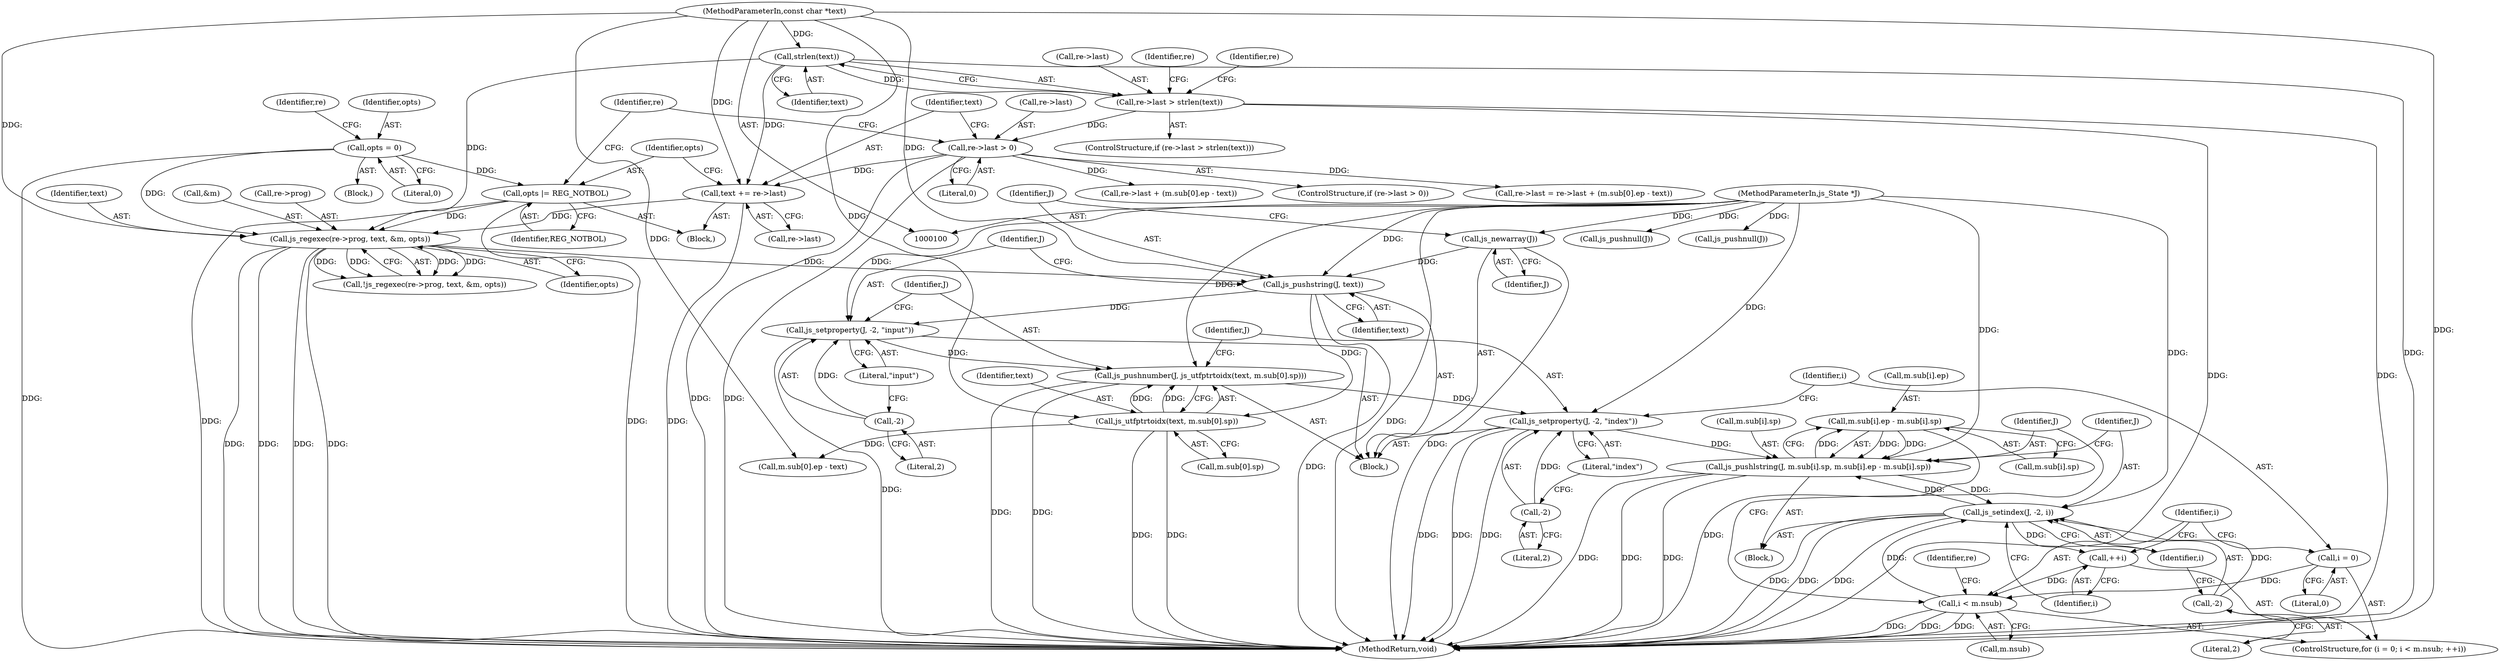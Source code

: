 digraph "1_mujs_00d4606c3baf813b7b1c176823b2729bf51002a2_0@array" {
"1000207" [label="(Call,m.sub[i].ep - m.sub[i].sp)"];
"1000198" [label="(Call,js_pushlstring(J, m.sub[i].sp, m.sub[i].ep - m.sub[i].sp))"];
"1000181" [label="(Call,js_setproperty(J, -2, \"index\"))"];
"1000170" [label="(Call,js_pushnumber(J, js_utfptrtoidx(text, m.sub[0].sp)))"];
"1000165" [label="(Call,js_setproperty(J, -2, \"input\"))"];
"1000162" [label="(Call,js_pushstring(J, text))"];
"1000160" [label="(Call,js_newarray(J))"];
"1000101" [label="(MethodParameterIn,js_State *J)"];
"1000151" [label="(Call,js_regexec(re->prog, text, &m, opts))"];
"1000141" [label="(Call,text += re->last)"];
"1000135" [label="(Call,re->last > 0)"];
"1000119" [label="(Call,re->last > strlen(text))"];
"1000123" [label="(Call,strlen(text))"];
"1000103" [label="(MethodParameterIn,const char *text)"];
"1000146" [label="(Call,opts |= REG_NOTBOL)"];
"1000108" [label="(Call,opts = 0)"];
"1000167" [label="(Call,-2)"];
"1000172" [label="(Call,js_utfptrtoidx(text, m.sub[0].sp))"];
"1000183" [label="(Call,-2)"];
"1000222" [label="(Call,js_setindex(J, -2, i))"];
"1000224" [label="(Call,-2)"];
"1000190" [label="(Call,i < m.nsub)"];
"1000187" [label="(Call,i = 0)"];
"1000195" [label="(Call,++i)"];
"1000207" [label="(Call,m.sub[i].ep - m.sub[i].sp)"];
"1000108" [label="(Call,opts = 0)"];
"1000226" [label="(Identifier,i)"];
"1000189" [label="(Literal,0)"];
"1000184" [label="(Literal,2)"];
"1000142" [label="(Identifier,text)"];
"1000109" [label="(Identifier,opts)"];
"1000101" [label="(MethodParameterIn,js_State *J)"];
"1000182" [label="(Identifier,J)"];
"1000199" [label="(Identifier,J)"];
"1000170" [label="(Call,js_pushnumber(J, js_utfptrtoidx(text, m.sub[0].sp)))"];
"1000163" [label="(Identifier,J)"];
"1000223" [label="(Identifier,J)"];
"1000151" [label="(Call,js_regexec(re->prog, text, &m, opts))"];
"1000237" [label="(Call,re->last + (m.sub[0].ep - text))"];
"1000197" [label="(Block,)"];
"1000264" [label="(MethodReturn,void)"];
"1000136" [label="(Call,re->last)"];
"1000167" [label="(Call,-2)"];
"1000120" [label="(Call,re->last)"];
"1000114" [label="(Identifier,re)"];
"1000110" [label="(Literal,0)"];
"1000166" [label="(Identifier,J)"];
"1000196" [label="(Identifier,i)"];
"1000225" [label="(Literal,2)"];
"1000119" [label="(Call,re->last > strlen(text))"];
"1000174" [label="(Call,m.sub[0].sp)"];
"1000124" [label="(Identifier,text)"];
"1000207" [label="(Call,m.sub[i].ep - m.sub[i].sp)"];
"1000141" [label="(Call,text += re->last)"];
"1000118" [label="(ControlStructure,if (re->last > strlen(text)))"];
"1000135" [label="(Call,re->last > 0)"];
"1000230" [label="(Identifier,re)"];
"1000173" [label="(Identifier,text)"];
"1000123" [label="(Call,strlen(text))"];
"1000148" [label="(Identifier,REG_NOTBOL)"];
"1000190" [label="(Call,i < m.nsub)"];
"1000191" [label="(Identifier,i)"];
"1000186" [label="(ControlStructure,for (i = 0; i < m.nsub; ++i))"];
"1000208" [label="(Call,m.sub[i].ep)"];
"1000147" [label="(Identifier,opts)"];
"1000262" [label="(Call,js_pushnull(J))"];
"1000156" [label="(Call,&m)"];
"1000131" [label="(Call,js_pushnull(J))"];
"1000150" [label="(Call,!js_regexec(re->prog, text, &m, opts))"];
"1000152" [label="(Call,re->prog)"];
"1000137" [label="(Identifier,re)"];
"1000168" [label="(Literal,2)"];
"1000241" [label="(Call,m.sub[0].ep - text)"];
"1000187" [label="(Call,i = 0)"];
"1000200" [label="(Call,m.sub[i].sp)"];
"1000159" [label="(Block,)"];
"1000128" [label="(Identifier,re)"];
"1000165" [label="(Call,js_setproperty(J, -2, \"input\"))"];
"1000224" [label="(Call,-2)"];
"1000198" [label="(Call,js_pushlstring(J, m.sub[i].sp, m.sub[i].ep - m.sub[i].sp))"];
"1000222" [label="(Call,js_setindex(J, -2, i))"];
"1000172" [label="(Call,js_utfptrtoidx(text, m.sub[0].sp))"];
"1000183" [label="(Call,-2)"];
"1000161" [label="(Identifier,J)"];
"1000158" [label="(Identifier,opts)"];
"1000195" [label="(Call,++i)"];
"1000192" [label="(Call,m.nsub)"];
"1000185" [label="(Literal,\"index\")"];
"1000181" [label="(Call,js_setproperty(J, -2, \"index\"))"];
"1000134" [label="(ControlStructure,if (re->last > 0))"];
"1000233" [label="(Call,re->last = re->last + (m.sub[0].ep - text))"];
"1000155" [label="(Identifier,text)"];
"1000171" [label="(Identifier,J)"];
"1000169" [label="(Literal,\"input\")"];
"1000164" [label="(Identifier,text)"];
"1000162" [label="(Call,js_pushstring(J, text))"];
"1000160" [label="(Call,js_newarray(J))"];
"1000103" [label="(MethodParameterIn,const char *text)"];
"1000143" [label="(Call,re->last)"];
"1000139" [label="(Literal,0)"];
"1000146" [label="(Call,opts |= REG_NOTBOL)"];
"1000104" [label="(Block,)"];
"1000215" [label="(Call,m.sub[i].sp)"];
"1000153" [label="(Identifier,re)"];
"1000140" [label="(Block,)"];
"1000188" [label="(Identifier,i)"];
"1000207" -> "1000198"  [label="AST: "];
"1000207" -> "1000215"  [label="CFG: "];
"1000208" -> "1000207"  [label="AST: "];
"1000215" -> "1000207"  [label="AST: "];
"1000198" -> "1000207"  [label="CFG: "];
"1000207" -> "1000264"  [label="DDG: "];
"1000207" -> "1000198"  [label="DDG: "];
"1000207" -> "1000198"  [label="DDG: "];
"1000198" -> "1000207"  [label="DDG: "];
"1000198" -> "1000197"  [label="AST: "];
"1000199" -> "1000198"  [label="AST: "];
"1000200" -> "1000198"  [label="AST: "];
"1000223" -> "1000198"  [label="CFG: "];
"1000198" -> "1000264"  [label="DDG: "];
"1000198" -> "1000264"  [label="DDG: "];
"1000198" -> "1000264"  [label="DDG: "];
"1000181" -> "1000198"  [label="DDG: "];
"1000222" -> "1000198"  [label="DDG: "];
"1000101" -> "1000198"  [label="DDG: "];
"1000198" -> "1000222"  [label="DDG: "];
"1000181" -> "1000159"  [label="AST: "];
"1000181" -> "1000185"  [label="CFG: "];
"1000182" -> "1000181"  [label="AST: "];
"1000183" -> "1000181"  [label="AST: "];
"1000185" -> "1000181"  [label="AST: "];
"1000188" -> "1000181"  [label="CFG: "];
"1000181" -> "1000264"  [label="DDG: "];
"1000181" -> "1000264"  [label="DDG: "];
"1000181" -> "1000264"  [label="DDG: "];
"1000170" -> "1000181"  [label="DDG: "];
"1000101" -> "1000181"  [label="DDG: "];
"1000183" -> "1000181"  [label="DDG: "];
"1000170" -> "1000159"  [label="AST: "];
"1000170" -> "1000172"  [label="CFG: "];
"1000171" -> "1000170"  [label="AST: "];
"1000172" -> "1000170"  [label="AST: "];
"1000182" -> "1000170"  [label="CFG: "];
"1000170" -> "1000264"  [label="DDG: "];
"1000170" -> "1000264"  [label="DDG: "];
"1000165" -> "1000170"  [label="DDG: "];
"1000101" -> "1000170"  [label="DDG: "];
"1000172" -> "1000170"  [label="DDG: "];
"1000172" -> "1000170"  [label="DDG: "];
"1000165" -> "1000159"  [label="AST: "];
"1000165" -> "1000169"  [label="CFG: "];
"1000166" -> "1000165"  [label="AST: "];
"1000167" -> "1000165"  [label="AST: "];
"1000169" -> "1000165"  [label="AST: "];
"1000171" -> "1000165"  [label="CFG: "];
"1000165" -> "1000264"  [label="DDG: "];
"1000162" -> "1000165"  [label="DDG: "];
"1000101" -> "1000165"  [label="DDG: "];
"1000167" -> "1000165"  [label="DDG: "];
"1000162" -> "1000159"  [label="AST: "];
"1000162" -> "1000164"  [label="CFG: "];
"1000163" -> "1000162"  [label="AST: "];
"1000164" -> "1000162"  [label="AST: "];
"1000166" -> "1000162"  [label="CFG: "];
"1000162" -> "1000264"  [label="DDG: "];
"1000160" -> "1000162"  [label="DDG: "];
"1000101" -> "1000162"  [label="DDG: "];
"1000151" -> "1000162"  [label="DDG: "];
"1000103" -> "1000162"  [label="DDG: "];
"1000162" -> "1000172"  [label="DDG: "];
"1000160" -> "1000159"  [label="AST: "];
"1000160" -> "1000161"  [label="CFG: "];
"1000161" -> "1000160"  [label="AST: "];
"1000163" -> "1000160"  [label="CFG: "];
"1000160" -> "1000264"  [label="DDG: "];
"1000101" -> "1000160"  [label="DDG: "];
"1000101" -> "1000100"  [label="AST: "];
"1000101" -> "1000264"  [label="DDG: "];
"1000101" -> "1000131"  [label="DDG: "];
"1000101" -> "1000222"  [label="DDG: "];
"1000101" -> "1000262"  [label="DDG: "];
"1000151" -> "1000150"  [label="AST: "];
"1000151" -> "1000158"  [label="CFG: "];
"1000152" -> "1000151"  [label="AST: "];
"1000155" -> "1000151"  [label="AST: "];
"1000156" -> "1000151"  [label="AST: "];
"1000158" -> "1000151"  [label="AST: "];
"1000150" -> "1000151"  [label="CFG: "];
"1000151" -> "1000264"  [label="DDG: "];
"1000151" -> "1000264"  [label="DDG: "];
"1000151" -> "1000264"  [label="DDG: "];
"1000151" -> "1000264"  [label="DDG: "];
"1000151" -> "1000150"  [label="DDG: "];
"1000151" -> "1000150"  [label="DDG: "];
"1000151" -> "1000150"  [label="DDG: "];
"1000151" -> "1000150"  [label="DDG: "];
"1000141" -> "1000151"  [label="DDG: "];
"1000123" -> "1000151"  [label="DDG: "];
"1000103" -> "1000151"  [label="DDG: "];
"1000146" -> "1000151"  [label="DDG: "];
"1000108" -> "1000151"  [label="DDG: "];
"1000141" -> "1000140"  [label="AST: "];
"1000141" -> "1000143"  [label="CFG: "];
"1000142" -> "1000141"  [label="AST: "];
"1000143" -> "1000141"  [label="AST: "];
"1000147" -> "1000141"  [label="CFG: "];
"1000141" -> "1000264"  [label="DDG: "];
"1000135" -> "1000141"  [label="DDG: "];
"1000123" -> "1000141"  [label="DDG: "];
"1000103" -> "1000141"  [label="DDG: "];
"1000135" -> "1000134"  [label="AST: "];
"1000135" -> "1000139"  [label="CFG: "];
"1000136" -> "1000135"  [label="AST: "];
"1000139" -> "1000135"  [label="AST: "];
"1000142" -> "1000135"  [label="CFG: "];
"1000153" -> "1000135"  [label="CFG: "];
"1000135" -> "1000264"  [label="DDG: "];
"1000135" -> "1000264"  [label="DDG: "];
"1000119" -> "1000135"  [label="DDG: "];
"1000135" -> "1000233"  [label="DDG: "];
"1000135" -> "1000237"  [label="DDG: "];
"1000119" -> "1000118"  [label="AST: "];
"1000119" -> "1000123"  [label="CFG: "];
"1000120" -> "1000119"  [label="AST: "];
"1000123" -> "1000119"  [label="AST: "];
"1000128" -> "1000119"  [label="CFG: "];
"1000137" -> "1000119"  [label="CFG: "];
"1000119" -> "1000264"  [label="DDG: "];
"1000119" -> "1000264"  [label="DDG: "];
"1000123" -> "1000119"  [label="DDG: "];
"1000123" -> "1000124"  [label="CFG: "];
"1000124" -> "1000123"  [label="AST: "];
"1000123" -> "1000264"  [label="DDG: "];
"1000103" -> "1000123"  [label="DDG: "];
"1000103" -> "1000100"  [label="AST: "];
"1000103" -> "1000264"  [label="DDG: "];
"1000103" -> "1000172"  [label="DDG: "];
"1000103" -> "1000241"  [label="DDG: "];
"1000146" -> "1000140"  [label="AST: "];
"1000146" -> "1000148"  [label="CFG: "];
"1000147" -> "1000146"  [label="AST: "];
"1000148" -> "1000146"  [label="AST: "];
"1000153" -> "1000146"  [label="CFG: "];
"1000146" -> "1000264"  [label="DDG: "];
"1000146" -> "1000264"  [label="DDG: "];
"1000108" -> "1000146"  [label="DDG: "];
"1000108" -> "1000104"  [label="AST: "];
"1000108" -> "1000110"  [label="CFG: "];
"1000109" -> "1000108"  [label="AST: "];
"1000110" -> "1000108"  [label="AST: "];
"1000114" -> "1000108"  [label="CFG: "];
"1000108" -> "1000264"  [label="DDG: "];
"1000167" -> "1000168"  [label="CFG: "];
"1000168" -> "1000167"  [label="AST: "];
"1000169" -> "1000167"  [label="CFG: "];
"1000172" -> "1000174"  [label="CFG: "];
"1000173" -> "1000172"  [label="AST: "];
"1000174" -> "1000172"  [label="AST: "];
"1000172" -> "1000264"  [label="DDG: "];
"1000172" -> "1000264"  [label="DDG: "];
"1000172" -> "1000241"  [label="DDG: "];
"1000183" -> "1000184"  [label="CFG: "];
"1000184" -> "1000183"  [label="AST: "];
"1000185" -> "1000183"  [label="CFG: "];
"1000222" -> "1000197"  [label="AST: "];
"1000222" -> "1000226"  [label="CFG: "];
"1000223" -> "1000222"  [label="AST: "];
"1000224" -> "1000222"  [label="AST: "];
"1000226" -> "1000222"  [label="AST: "];
"1000196" -> "1000222"  [label="CFG: "];
"1000222" -> "1000264"  [label="DDG: "];
"1000222" -> "1000264"  [label="DDG: "];
"1000222" -> "1000264"  [label="DDG: "];
"1000222" -> "1000195"  [label="DDG: "];
"1000224" -> "1000222"  [label="DDG: "];
"1000190" -> "1000222"  [label="DDG: "];
"1000224" -> "1000225"  [label="CFG: "];
"1000225" -> "1000224"  [label="AST: "];
"1000226" -> "1000224"  [label="CFG: "];
"1000190" -> "1000186"  [label="AST: "];
"1000190" -> "1000192"  [label="CFG: "];
"1000191" -> "1000190"  [label="AST: "];
"1000192" -> "1000190"  [label="AST: "];
"1000199" -> "1000190"  [label="CFG: "];
"1000230" -> "1000190"  [label="CFG: "];
"1000190" -> "1000264"  [label="DDG: "];
"1000190" -> "1000264"  [label="DDG: "];
"1000190" -> "1000264"  [label="DDG: "];
"1000187" -> "1000190"  [label="DDG: "];
"1000195" -> "1000190"  [label="DDG: "];
"1000187" -> "1000186"  [label="AST: "];
"1000187" -> "1000189"  [label="CFG: "];
"1000188" -> "1000187"  [label="AST: "];
"1000189" -> "1000187"  [label="AST: "];
"1000191" -> "1000187"  [label="CFG: "];
"1000195" -> "1000186"  [label="AST: "];
"1000195" -> "1000196"  [label="CFG: "];
"1000196" -> "1000195"  [label="AST: "];
"1000191" -> "1000195"  [label="CFG: "];
}
